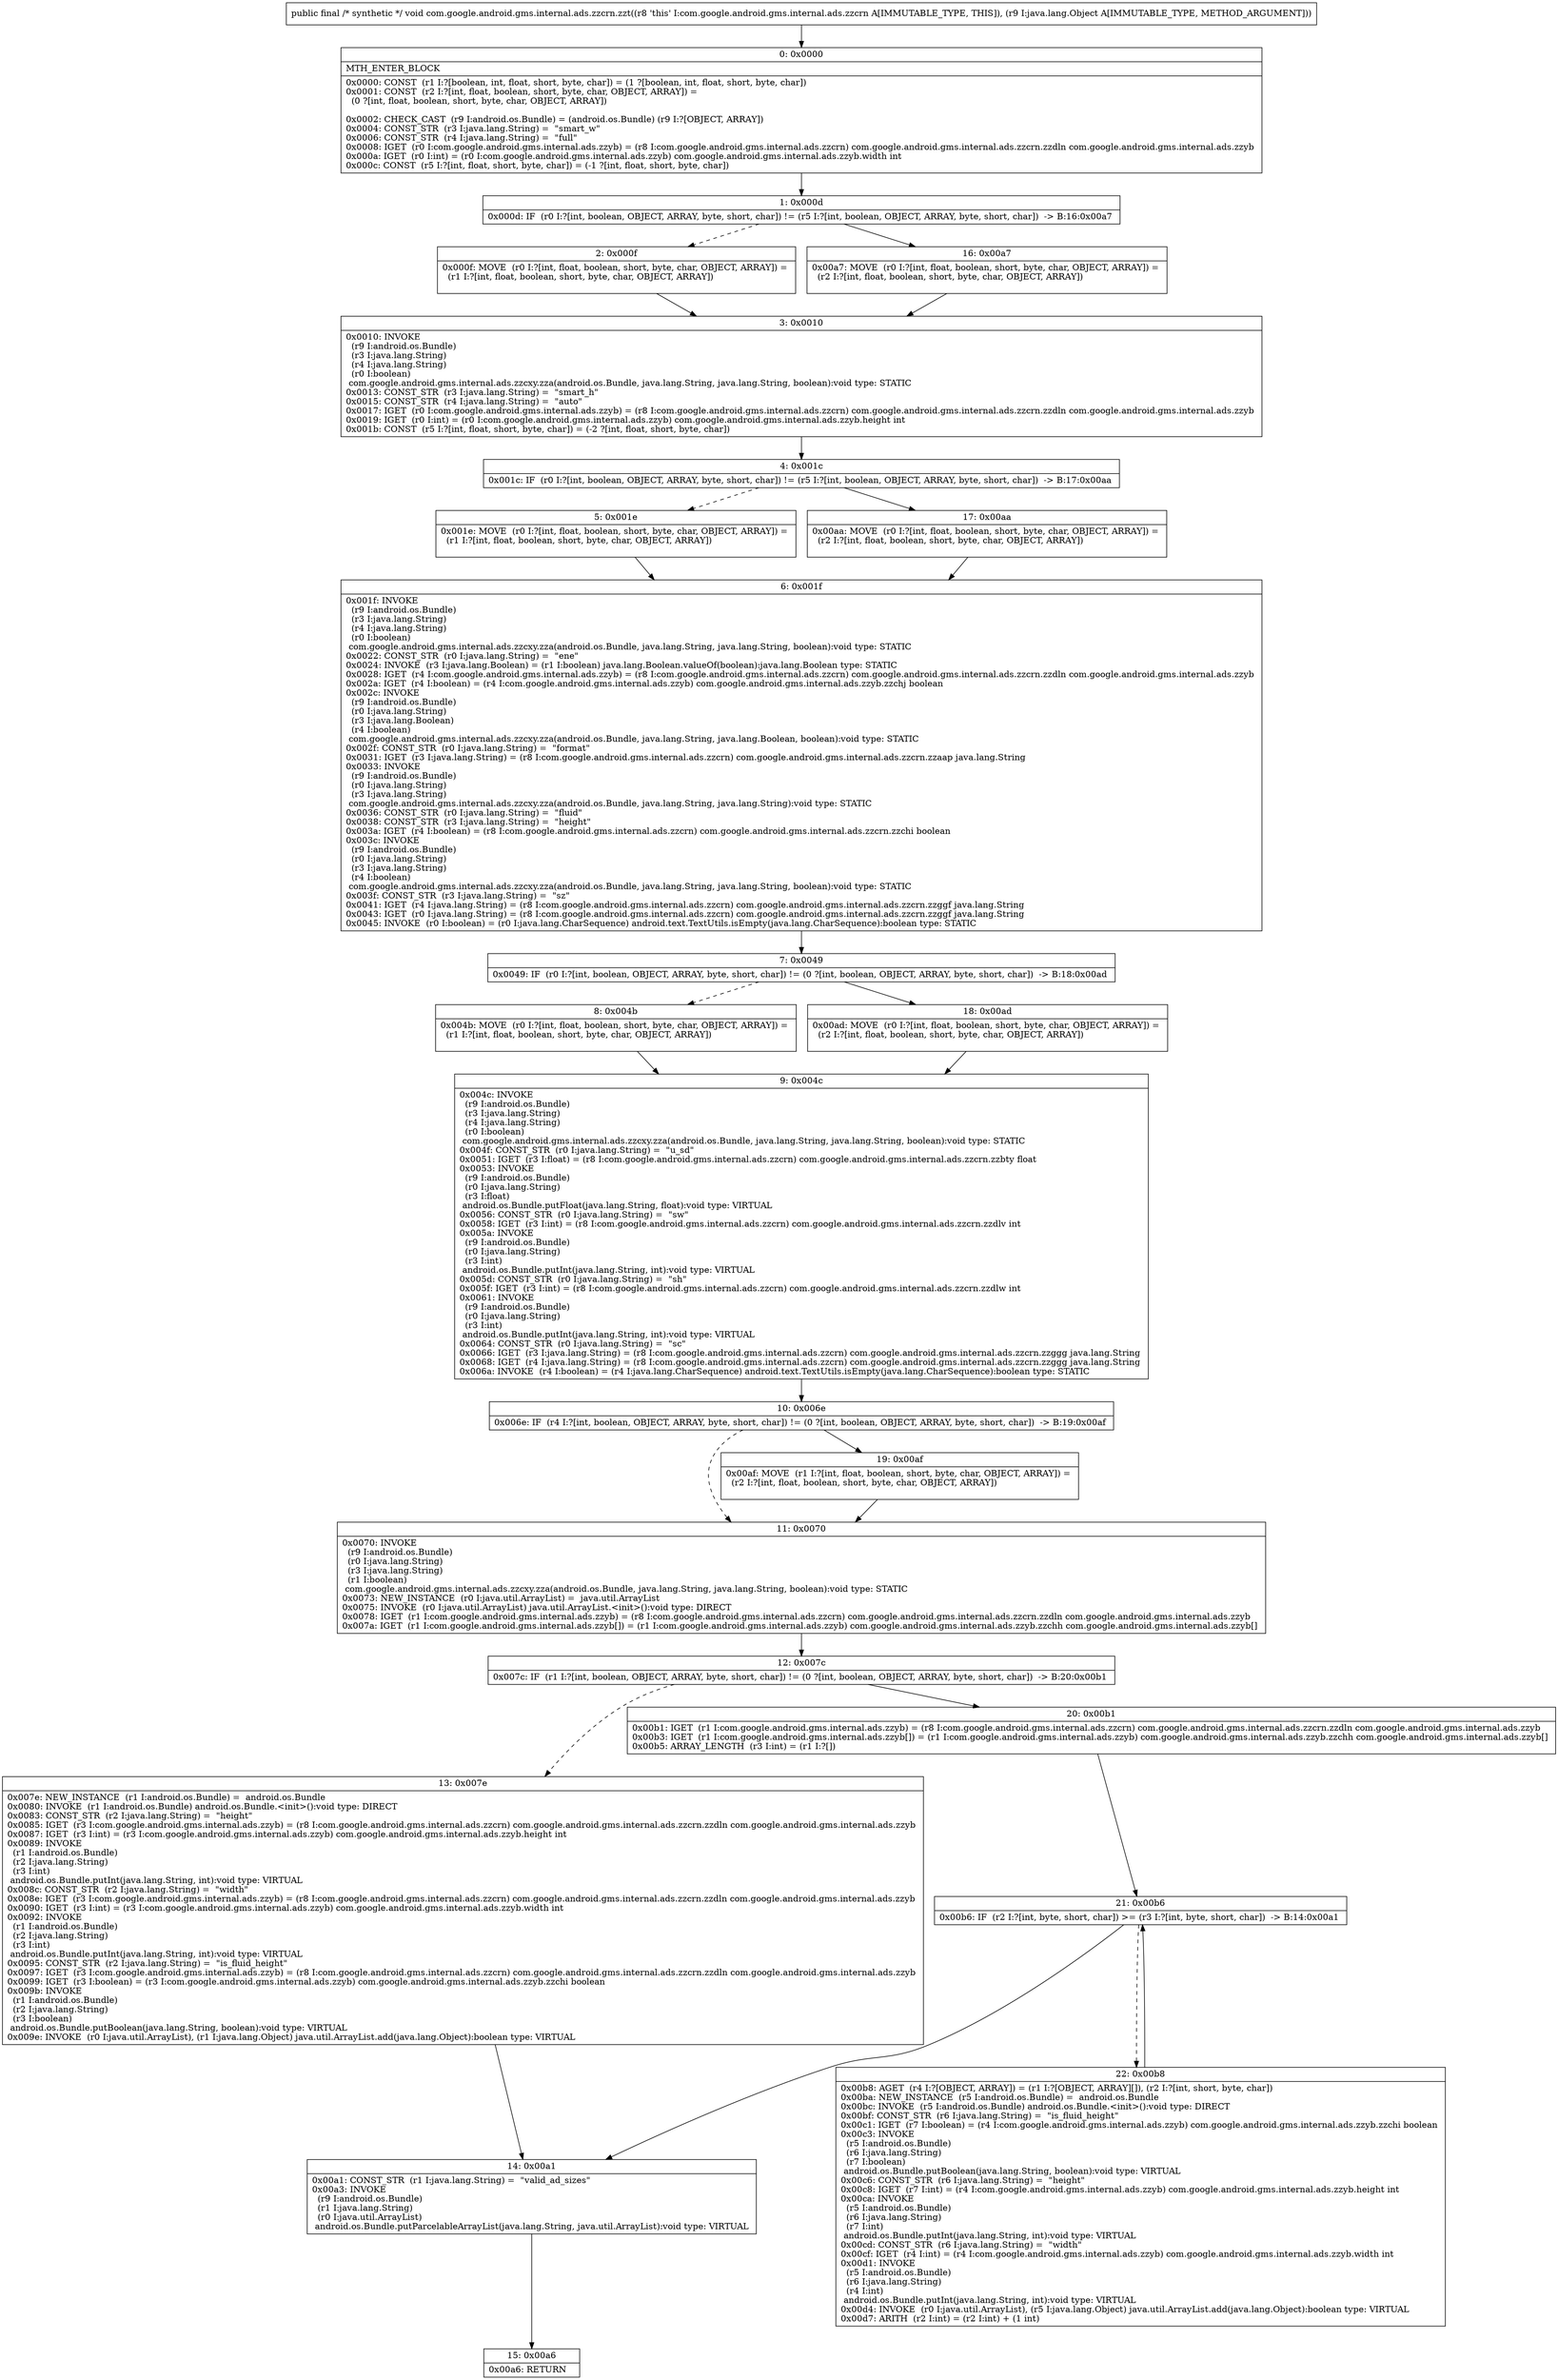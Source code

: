 digraph "CFG forcom.google.android.gms.internal.ads.zzcrn.zzt(Ljava\/lang\/Object;)V" {
Node_0 [shape=record,label="{0\:\ 0x0000|MTH_ENTER_BLOCK\l|0x0000: CONST  (r1 I:?[boolean, int, float, short, byte, char]) = (1 ?[boolean, int, float, short, byte, char]) \l0x0001: CONST  (r2 I:?[int, float, boolean, short, byte, char, OBJECT, ARRAY]) = \l  (0 ?[int, float, boolean, short, byte, char, OBJECT, ARRAY])\l \l0x0002: CHECK_CAST  (r9 I:android.os.Bundle) = (android.os.Bundle) (r9 I:?[OBJECT, ARRAY]) \l0x0004: CONST_STR  (r3 I:java.lang.String) =  \"smart_w\" \l0x0006: CONST_STR  (r4 I:java.lang.String) =  \"full\" \l0x0008: IGET  (r0 I:com.google.android.gms.internal.ads.zzyb) = (r8 I:com.google.android.gms.internal.ads.zzcrn) com.google.android.gms.internal.ads.zzcrn.zzdln com.google.android.gms.internal.ads.zzyb \l0x000a: IGET  (r0 I:int) = (r0 I:com.google.android.gms.internal.ads.zzyb) com.google.android.gms.internal.ads.zzyb.width int \l0x000c: CONST  (r5 I:?[int, float, short, byte, char]) = (\-1 ?[int, float, short, byte, char]) \l}"];
Node_1 [shape=record,label="{1\:\ 0x000d|0x000d: IF  (r0 I:?[int, boolean, OBJECT, ARRAY, byte, short, char]) != (r5 I:?[int, boolean, OBJECT, ARRAY, byte, short, char])  \-\> B:16:0x00a7 \l}"];
Node_2 [shape=record,label="{2\:\ 0x000f|0x000f: MOVE  (r0 I:?[int, float, boolean, short, byte, char, OBJECT, ARRAY]) = \l  (r1 I:?[int, float, boolean, short, byte, char, OBJECT, ARRAY])\l \l}"];
Node_3 [shape=record,label="{3\:\ 0x0010|0x0010: INVOKE  \l  (r9 I:android.os.Bundle)\l  (r3 I:java.lang.String)\l  (r4 I:java.lang.String)\l  (r0 I:boolean)\l com.google.android.gms.internal.ads.zzcxy.zza(android.os.Bundle, java.lang.String, java.lang.String, boolean):void type: STATIC \l0x0013: CONST_STR  (r3 I:java.lang.String) =  \"smart_h\" \l0x0015: CONST_STR  (r4 I:java.lang.String) =  \"auto\" \l0x0017: IGET  (r0 I:com.google.android.gms.internal.ads.zzyb) = (r8 I:com.google.android.gms.internal.ads.zzcrn) com.google.android.gms.internal.ads.zzcrn.zzdln com.google.android.gms.internal.ads.zzyb \l0x0019: IGET  (r0 I:int) = (r0 I:com.google.android.gms.internal.ads.zzyb) com.google.android.gms.internal.ads.zzyb.height int \l0x001b: CONST  (r5 I:?[int, float, short, byte, char]) = (\-2 ?[int, float, short, byte, char]) \l}"];
Node_4 [shape=record,label="{4\:\ 0x001c|0x001c: IF  (r0 I:?[int, boolean, OBJECT, ARRAY, byte, short, char]) != (r5 I:?[int, boolean, OBJECT, ARRAY, byte, short, char])  \-\> B:17:0x00aa \l}"];
Node_5 [shape=record,label="{5\:\ 0x001e|0x001e: MOVE  (r0 I:?[int, float, boolean, short, byte, char, OBJECT, ARRAY]) = \l  (r1 I:?[int, float, boolean, short, byte, char, OBJECT, ARRAY])\l \l}"];
Node_6 [shape=record,label="{6\:\ 0x001f|0x001f: INVOKE  \l  (r9 I:android.os.Bundle)\l  (r3 I:java.lang.String)\l  (r4 I:java.lang.String)\l  (r0 I:boolean)\l com.google.android.gms.internal.ads.zzcxy.zza(android.os.Bundle, java.lang.String, java.lang.String, boolean):void type: STATIC \l0x0022: CONST_STR  (r0 I:java.lang.String) =  \"ene\" \l0x0024: INVOKE  (r3 I:java.lang.Boolean) = (r1 I:boolean) java.lang.Boolean.valueOf(boolean):java.lang.Boolean type: STATIC \l0x0028: IGET  (r4 I:com.google.android.gms.internal.ads.zzyb) = (r8 I:com.google.android.gms.internal.ads.zzcrn) com.google.android.gms.internal.ads.zzcrn.zzdln com.google.android.gms.internal.ads.zzyb \l0x002a: IGET  (r4 I:boolean) = (r4 I:com.google.android.gms.internal.ads.zzyb) com.google.android.gms.internal.ads.zzyb.zzchj boolean \l0x002c: INVOKE  \l  (r9 I:android.os.Bundle)\l  (r0 I:java.lang.String)\l  (r3 I:java.lang.Boolean)\l  (r4 I:boolean)\l com.google.android.gms.internal.ads.zzcxy.zza(android.os.Bundle, java.lang.String, java.lang.Boolean, boolean):void type: STATIC \l0x002f: CONST_STR  (r0 I:java.lang.String) =  \"format\" \l0x0031: IGET  (r3 I:java.lang.String) = (r8 I:com.google.android.gms.internal.ads.zzcrn) com.google.android.gms.internal.ads.zzcrn.zzaap java.lang.String \l0x0033: INVOKE  \l  (r9 I:android.os.Bundle)\l  (r0 I:java.lang.String)\l  (r3 I:java.lang.String)\l com.google.android.gms.internal.ads.zzcxy.zza(android.os.Bundle, java.lang.String, java.lang.String):void type: STATIC \l0x0036: CONST_STR  (r0 I:java.lang.String) =  \"fluid\" \l0x0038: CONST_STR  (r3 I:java.lang.String) =  \"height\" \l0x003a: IGET  (r4 I:boolean) = (r8 I:com.google.android.gms.internal.ads.zzcrn) com.google.android.gms.internal.ads.zzcrn.zzchi boolean \l0x003c: INVOKE  \l  (r9 I:android.os.Bundle)\l  (r0 I:java.lang.String)\l  (r3 I:java.lang.String)\l  (r4 I:boolean)\l com.google.android.gms.internal.ads.zzcxy.zza(android.os.Bundle, java.lang.String, java.lang.String, boolean):void type: STATIC \l0x003f: CONST_STR  (r3 I:java.lang.String) =  \"sz\" \l0x0041: IGET  (r4 I:java.lang.String) = (r8 I:com.google.android.gms.internal.ads.zzcrn) com.google.android.gms.internal.ads.zzcrn.zzggf java.lang.String \l0x0043: IGET  (r0 I:java.lang.String) = (r8 I:com.google.android.gms.internal.ads.zzcrn) com.google.android.gms.internal.ads.zzcrn.zzggf java.lang.String \l0x0045: INVOKE  (r0 I:boolean) = (r0 I:java.lang.CharSequence) android.text.TextUtils.isEmpty(java.lang.CharSequence):boolean type: STATIC \l}"];
Node_7 [shape=record,label="{7\:\ 0x0049|0x0049: IF  (r0 I:?[int, boolean, OBJECT, ARRAY, byte, short, char]) != (0 ?[int, boolean, OBJECT, ARRAY, byte, short, char])  \-\> B:18:0x00ad \l}"];
Node_8 [shape=record,label="{8\:\ 0x004b|0x004b: MOVE  (r0 I:?[int, float, boolean, short, byte, char, OBJECT, ARRAY]) = \l  (r1 I:?[int, float, boolean, short, byte, char, OBJECT, ARRAY])\l \l}"];
Node_9 [shape=record,label="{9\:\ 0x004c|0x004c: INVOKE  \l  (r9 I:android.os.Bundle)\l  (r3 I:java.lang.String)\l  (r4 I:java.lang.String)\l  (r0 I:boolean)\l com.google.android.gms.internal.ads.zzcxy.zza(android.os.Bundle, java.lang.String, java.lang.String, boolean):void type: STATIC \l0x004f: CONST_STR  (r0 I:java.lang.String) =  \"u_sd\" \l0x0051: IGET  (r3 I:float) = (r8 I:com.google.android.gms.internal.ads.zzcrn) com.google.android.gms.internal.ads.zzcrn.zzbty float \l0x0053: INVOKE  \l  (r9 I:android.os.Bundle)\l  (r0 I:java.lang.String)\l  (r3 I:float)\l android.os.Bundle.putFloat(java.lang.String, float):void type: VIRTUAL \l0x0056: CONST_STR  (r0 I:java.lang.String) =  \"sw\" \l0x0058: IGET  (r3 I:int) = (r8 I:com.google.android.gms.internal.ads.zzcrn) com.google.android.gms.internal.ads.zzcrn.zzdlv int \l0x005a: INVOKE  \l  (r9 I:android.os.Bundle)\l  (r0 I:java.lang.String)\l  (r3 I:int)\l android.os.Bundle.putInt(java.lang.String, int):void type: VIRTUAL \l0x005d: CONST_STR  (r0 I:java.lang.String) =  \"sh\" \l0x005f: IGET  (r3 I:int) = (r8 I:com.google.android.gms.internal.ads.zzcrn) com.google.android.gms.internal.ads.zzcrn.zzdlw int \l0x0061: INVOKE  \l  (r9 I:android.os.Bundle)\l  (r0 I:java.lang.String)\l  (r3 I:int)\l android.os.Bundle.putInt(java.lang.String, int):void type: VIRTUAL \l0x0064: CONST_STR  (r0 I:java.lang.String) =  \"sc\" \l0x0066: IGET  (r3 I:java.lang.String) = (r8 I:com.google.android.gms.internal.ads.zzcrn) com.google.android.gms.internal.ads.zzcrn.zzggg java.lang.String \l0x0068: IGET  (r4 I:java.lang.String) = (r8 I:com.google.android.gms.internal.ads.zzcrn) com.google.android.gms.internal.ads.zzcrn.zzggg java.lang.String \l0x006a: INVOKE  (r4 I:boolean) = (r4 I:java.lang.CharSequence) android.text.TextUtils.isEmpty(java.lang.CharSequence):boolean type: STATIC \l}"];
Node_10 [shape=record,label="{10\:\ 0x006e|0x006e: IF  (r4 I:?[int, boolean, OBJECT, ARRAY, byte, short, char]) != (0 ?[int, boolean, OBJECT, ARRAY, byte, short, char])  \-\> B:19:0x00af \l}"];
Node_11 [shape=record,label="{11\:\ 0x0070|0x0070: INVOKE  \l  (r9 I:android.os.Bundle)\l  (r0 I:java.lang.String)\l  (r3 I:java.lang.String)\l  (r1 I:boolean)\l com.google.android.gms.internal.ads.zzcxy.zza(android.os.Bundle, java.lang.String, java.lang.String, boolean):void type: STATIC \l0x0073: NEW_INSTANCE  (r0 I:java.util.ArrayList) =  java.util.ArrayList \l0x0075: INVOKE  (r0 I:java.util.ArrayList) java.util.ArrayList.\<init\>():void type: DIRECT \l0x0078: IGET  (r1 I:com.google.android.gms.internal.ads.zzyb) = (r8 I:com.google.android.gms.internal.ads.zzcrn) com.google.android.gms.internal.ads.zzcrn.zzdln com.google.android.gms.internal.ads.zzyb \l0x007a: IGET  (r1 I:com.google.android.gms.internal.ads.zzyb[]) = (r1 I:com.google.android.gms.internal.ads.zzyb) com.google.android.gms.internal.ads.zzyb.zzchh com.google.android.gms.internal.ads.zzyb[] \l}"];
Node_12 [shape=record,label="{12\:\ 0x007c|0x007c: IF  (r1 I:?[int, boolean, OBJECT, ARRAY, byte, short, char]) != (0 ?[int, boolean, OBJECT, ARRAY, byte, short, char])  \-\> B:20:0x00b1 \l}"];
Node_13 [shape=record,label="{13\:\ 0x007e|0x007e: NEW_INSTANCE  (r1 I:android.os.Bundle) =  android.os.Bundle \l0x0080: INVOKE  (r1 I:android.os.Bundle) android.os.Bundle.\<init\>():void type: DIRECT \l0x0083: CONST_STR  (r2 I:java.lang.String) =  \"height\" \l0x0085: IGET  (r3 I:com.google.android.gms.internal.ads.zzyb) = (r8 I:com.google.android.gms.internal.ads.zzcrn) com.google.android.gms.internal.ads.zzcrn.zzdln com.google.android.gms.internal.ads.zzyb \l0x0087: IGET  (r3 I:int) = (r3 I:com.google.android.gms.internal.ads.zzyb) com.google.android.gms.internal.ads.zzyb.height int \l0x0089: INVOKE  \l  (r1 I:android.os.Bundle)\l  (r2 I:java.lang.String)\l  (r3 I:int)\l android.os.Bundle.putInt(java.lang.String, int):void type: VIRTUAL \l0x008c: CONST_STR  (r2 I:java.lang.String) =  \"width\" \l0x008e: IGET  (r3 I:com.google.android.gms.internal.ads.zzyb) = (r8 I:com.google.android.gms.internal.ads.zzcrn) com.google.android.gms.internal.ads.zzcrn.zzdln com.google.android.gms.internal.ads.zzyb \l0x0090: IGET  (r3 I:int) = (r3 I:com.google.android.gms.internal.ads.zzyb) com.google.android.gms.internal.ads.zzyb.width int \l0x0092: INVOKE  \l  (r1 I:android.os.Bundle)\l  (r2 I:java.lang.String)\l  (r3 I:int)\l android.os.Bundle.putInt(java.lang.String, int):void type: VIRTUAL \l0x0095: CONST_STR  (r2 I:java.lang.String) =  \"is_fluid_height\" \l0x0097: IGET  (r3 I:com.google.android.gms.internal.ads.zzyb) = (r8 I:com.google.android.gms.internal.ads.zzcrn) com.google.android.gms.internal.ads.zzcrn.zzdln com.google.android.gms.internal.ads.zzyb \l0x0099: IGET  (r3 I:boolean) = (r3 I:com.google.android.gms.internal.ads.zzyb) com.google.android.gms.internal.ads.zzyb.zzchi boolean \l0x009b: INVOKE  \l  (r1 I:android.os.Bundle)\l  (r2 I:java.lang.String)\l  (r3 I:boolean)\l android.os.Bundle.putBoolean(java.lang.String, boolean):void type: VIRTUAL \l0x009e: INVOKE  (r0 I:java.util.ArrayList), (r1 I:java.lang.Object) java.util.ArrayList.add(java.lang.Object):boolean type: VIRTUAL \l}"];
Node_14 [shape=record,label="{14\:\ 0x00a1|0x00a1: CONST_STR  (r1 I:java.lang.String) =  \"valid_ad_sizes\" \l0x00a3: INVOKE  \l  (r9 I:android.os.Bundle)\l  (r1 I:java.lang.String)\l  (r0 I:java.util.ArrayList)\l android.os.Bundle.putParcelableArrayList(java.lang.String, java.util.ArrayList):void type: VIRTUAL \l}"];
Node_15 [shape=record,label="{15\:\ 0x00a6|0x00a6: RETURN   \l}"];
Node_16 [shape=record,label="{16\:\ 0x00a7|0x00a7: MOVE  (r0 I:?[int, float, boolean, short, byte, char, OBJECT, ARRAY]) = \l  (r2 I:?[int, float, boolean, short, byte, char, OBJECT, ARRAY])\l \l}"];
Node_17 [shape=record,label="{17\:\ 0x00aa|0x00aa: MOVE  (r0 I:?[int, float, boolean, short, byte, char, OBJECT, ARRAY]) = \l  (r2 I:?[int, float, boolean, short, byte, char, OBJECT, ARRAY])\l \l}"];
Node_18 [shape=record,label="{18\:\ 0x00ad|0x00ad: MOVE  (r0 I:?[int, float, boolean, short, byte, char, OBJECT, ARRAY]) = \l  (r2 I:?[int, float, boolean, short, byte, char, OBJECT, ARRAY])\l \l}"];
Node_19 [shape=record,label="{19\:\ 0x00af|0x00af: MOVE  (r1 I:?[int, float, boolean, short, byte, char, OBJECT, ARRAY]) = \l  (r2 I:?[int, float, boolean, short, byte, char, OBJECT, ARRAY])\l \l}"];
Node_20 [shape=record,label="{20\:\ 0x00b1|0x00b1: IGET  (r1 I:com.google.android.gms.internal.ads.zzyb) = (r8 I:com.google.android.gms.internal.ads.zzcrn) com.google.android.gms.internal.ads.zzcrn.zzdln com.google.android.gms.internal.ads.zzyb \l0x00b3: IGET  (r1 I:com.google.android.gms.internal.ads.zzyb[]) = (r1 I:com.google.android.gms.internal.ads.zzyb) com.google.android.gms.internal.ads.zzyb.zzchh com.google.android.gms.internal.ads.zzyb[] \l0x00b5: ARRAY_LENGTH  (r3 I:int) = (r1 I:?[]) \l}"];
Node_21 [shape=record,label="{21\:\ 0x00b6|0x00b6: IF  (r2 I:?[int, byte, short, char]) \>= (r3 I:?[int, byte, short, char])  \-\> B:14:0x00a1 \l}"];
Node_22 [shape=record,label="{22\:\ 0x00b8|0x00b8: AGET  (r4 I:?[OBJECT, ARRAY]) = (r1 I:?[OBJECT, ARRAY][]), (r2 I:?[int, short, byte, char]) \l0x00ba: NEW_INSTANCE  (r5 I:android.os.Bundle) =  android.os.Bundle \l0x00bc: INVOKE  (r5 I:android.os.Bundle) android.os.Bundle.\<init\>():void type: DIRECT \l0x00bf: CONST_STR  (r6 I:java.lang.String) =  \"is_fluid_height\" \l0x00c1: IGET  (r7 I:boolean) = (r4 I:com.google.android.gms.internal.ads.zzyb) com.google.android.gms.internal.ads.zzyb.zzchi boolean \l0x00c3: INVOKE  \l  (r5 I:android.os.Bundle)\l  (r6 I:java.lang.String)\l  (r7 I:boolean)\l android.os.Bundle.putBoolean(java.lang.String, boolean):void type: VIRTUAL \l0x00c6: CONST_STR  (r6 I:java.lang.String) =  \"height\" \l0x00c8: IGET  (r7 I:int) = (r4 I:com.google.android.gms.internal.ads.zzyb) com.google.android.gms.internal.ads.zzyb.height int \l0x00ca: INVOKE  \l  (r5 I:android.os.Bundle)\l  (r6 I:java.lang.String)\l  (r7 I:int)\l android.os.Bundle.putInt(java.lang.String, int):void type: VIRTUAL \l0x00cd: CONST_STR  (r6 I:java.lang.String) =  \"width\" \l0x00cf: IGET  (r4 I:int) = (r4 I:com.google.android.gms.internal.ads.zzyb) com.google.android.gms.internal.ads.zzyb.width int \l0x00d1: INVOKE  \l  (r5 I:android.os.Bundle)\l  (r6 I:java.lang.String)\l  (r4 I:int)\l android.os.Bundle.putInt(java.lang.String, int):void type: VIRTUAL \l0x00d4: INVOKE  (r0 I:java.util.ArrayList), (r5 I:java.lang.Object) java.util.ArrayList.add(java.lang.Object):boolean type: VIRTUAL \l0x00d7: ARITH  (r2 I:int) = (r2 I:int) + (1 int) \l}"];
MethodNode[shape=record,label="{public final \/* synthetic *\/ void com.google.android.gms.internal.ads.zzcrn.zzt((r8 'this' I:com.google.android.gms.internal.ads.zzcrn A[IMMUTABLE_TYPE, THIS]), (r9 I:java.lang.Object A[IMMUTABLE_TYPE, METHOD_ARGUMENT])) }"];
MethodNode -> Node_0;
Node_0 -> Node_1;
Node_1 -> Node_2[style=dashed];
Node_1 -> Node_16;
Node_2 -> Node_3;
Node_3 -> Node_4;
Node_4 -> Node_5[style=dashed];
Node_4 -> Node_17;
Node_5 -> Node_6;
Node_6 -> Node_7;
Node_7 -> Node_8[style=dashed];
Node_7 -> Node_18;
Node_8 -> Node_9;
Node_9 -> Node_10;
Node_10 -> Node_11[style=dashed];
Node_10 -> Node_19;
Node_11 -> Node_12;
Node_12 -> Node_13[style=dashed];
Node_12 -> Node_20;
Node_13 -> Node_14;
Node_14 -> Node_15;
Node_16 -> Node_3;
Node_17 -> Node_6;
Node_18 -> Node_9;
Node_19 -> Node_11;
Node_20 -> Node_21;
Node_21 -> Node_14;
Node_21 -> Node_22[style=dashed];
Node_22 -> Node_21;
}

